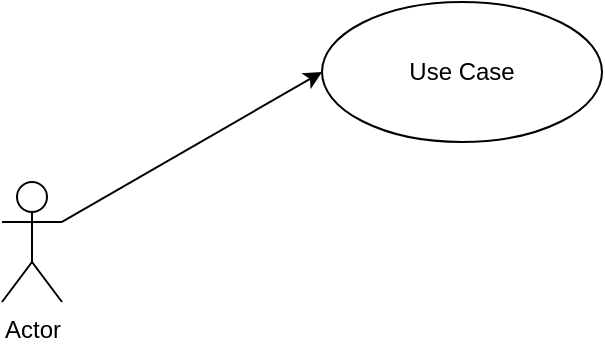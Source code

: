 <mxfile version="12.1.5" type="github" pages="2">
  <diagram id="_-sk26YqaKOYR-OF60id" name="usecase">
    <mxGraphModel dx="1408" dy="788" grid="1" gridSize="10" guides="1" tooltips="1" connect="1" arrows="1" fold="1" page="1" pageScale="1" pageWidth="1169" pageHeight="827" math="0" shadow="0">
      <root>
        <mxCell id="0"/>
        <mxCell id="1" parent="0"/>
        <mxCell id="oKu57a_ZCJsTUk2fbktf-1" style="rounded=0;orthogonalLoop=1;jettySize=auto;html=1;exitX=1;exitY=0.333;exitDx=0;exitDy=0;exitPerimeter=0;entryX=0;entryY=0.5;entryDx=0;entryDy=0;" edge="1" parent="1" source="vEPkodwYQKIJYMEDWaN3-1" target="vEPkodwYQKIJYMEDWaN3-2">
          <mxGeometry relative="1" as="geometry"/>
        </mxCell>
        <mxCell id="vEPkodwYQKIJYMEDWaN3-1" value="Actor" style="shape=umlActor;verticalLabelPosition=bottom;labelBackgroundColor=#ffffff;verticalAlign=top;html=1;" parent="1" vertex="1">
          <mxGeometry x="100" y="210" width="30" height="60" as="geometry"/>
        </mxCell>
        <mxCell id="vEPkodwYQKIJYMEDWaN3-2" value="Use Case" style="ellipse;whiteSpace=wrap;html=1;" parent="1" vertex="1">
          <mxGeometry x="260" y="120" width="140" height="70" as="geometry"/>
        </mxCell>
      </root>
    </mxGraphModel>
  </diagram>
  <diagram id="Ckp4Epf_m7ZW-faub5d_" name="spDiagram">
    <mxGraphModel dx="1408" dy="758" grid="1" gridSize="10" guides="1" tooltips="1" connect="1" arrows="1" fold="1" page="1" pageScale="1" pageWidth="1169" pageHeight="827" math="0" shadow="0">
      <root>
        <mxCell id="QftaDwXUWG1Gxdm5Yzbb-0"/>
        <mxCell id="QftaDwXUWG1Gxdm5Yzbb-1" parent="QftaDwXUWG1Gxdm5Yzbb-0"/>
      </root>
    </mxGraphModel>
  </diagram>
</mxfile>
